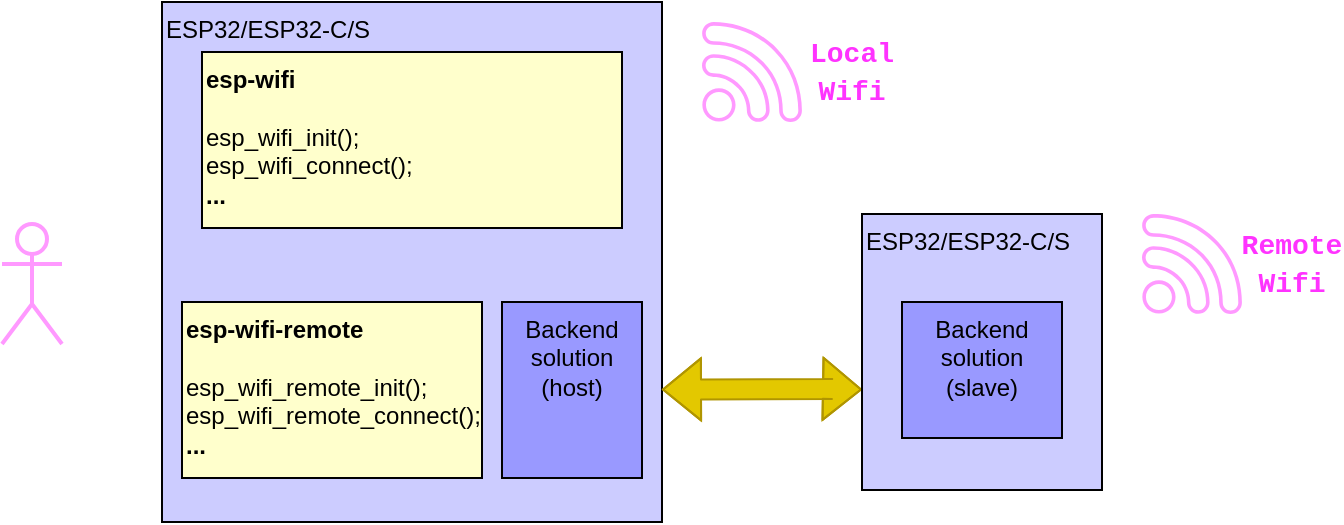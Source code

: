 <mxfile>
    <diagram id="7W33uEh9ZzW-GppHaLwA" name="Page-1">
        <mxGraphModel dx="1086" dy="664" grid="1" gridSize="10" guides="1" tooltips="1" connect="1" arrows="1" fold="1" page="1" pageScale="1" pageWidth="850" pageHeight="1100" math="0" shadow="0">
            <root>
                <mxCell id="0"/>
                <mxCell id="1" parent="0"/>
                <mxCell id="47" value="ESP32/ESP32-C/S" style="rounded=0;whiteSpace=wrap;html=1;align=left;verticalAlign=top;fillColor=#CCCCFF;fontColor=#000000;" parent="1" vertex="1">
                    <mxGeometry x="100" y="443" width="250" height="260" as="geometry"/>
                </mxCell>
                <mxCell id="48" value="&lt;font style=&quot;font-size: 12px;&quot;&gt;&lt;b&gt;esp-wifi&lt;/b&gt;&lt;br&gt;&lt;br&gt;esp_wifi_init();&lt;br&gt;esp_wifi_connect();&lt;br&gt;&lt;b&gt;...&lt;/b&gt;&lt;br&gt;&lt;/font&gt;" style="rounded=0;whiteSpace=wrap;html=1;fillColor=#FFFFCC;fontColor=#000000;align=left;verticalAlign=top;" parent="1" vertex="1">
                    <mxGeometry x="120" y="468" width="210" height="88" as="geometry"/>
                </mxCell>
                <mxCell id="49" value="" style="sketch=0;pointerEvents=1;shadow=0;dashed=0;html=1;strokeColor=none;fillColor=#FF99FF;aspect=fixed;labelPosition=center;verticalLabelPosition=bottom;verticalAlign=top;align=center;outlineConnect=0;shape=mxgraph.vvd.wi_fi;strokeWidth=2;" parent="1" vertex="1">
                    <mxGeometry x="370" y="453" width="50" height="50" as="geometry"/>
                </mxCell>
                <mxCell id="50" value="&lt;font style=&quot;font-size: 12px;&quot;&gt;&lt;b&gt;esp-wifi-remote&lt;/b&gt;&lt;br&gt;&lt;br&gt;esp_wifi_remote_init();&lt;br&gt;esp_wifi_remote_connect();&lt;br&gt;&lt;b&gt;...&lt;/b&gt;&lt;br&gt;&lt;/font&gt;" style="rounded=0;whiteSpace=wrap;html=1;fillColor=#FFFFCC;fontColor=#000000;align=left;verticalAlign=top;" parent="1" vertex="1">
                    <mxGeometry x="110" y="593" width="150" height="88" as="geometry"/>
                </mxCell>
                <mxCell id="51" value="Backend solution&lt;br&gt;(host)" style="rounded=0;whiteSpace=wrap;html=1;align=center;verticalAlign=top;fillColor=#9999FF;fontColor=#000000;" parent="1" vertex="1">
                    <mxGeometry x="270" y="593" width="70" height="88" as="geometry"/>
                </mxCell>
                <mxCell id="52" value="&lt;br&gt;" style="shape=flexArrow;endArrow=classic;startArrow=classic;html=1;fillColor=#e3c800;strokeColor=#B09500;fontSize=14;" parent="1" edge="1">
                    <mxGeometry width="100" height="100" relative="1" as="geometry">
                        <mxPoint x="350" y="636.75" as="sourcePoint"/>
                        <mxPoint x="450" y="636.75" as="targetPoint"/>
                        <mxPoint as="offset"/>
                        <Array as="points">
                            <mxPoint x="435" y="636.5"/>
                        </Array>
                    </mxGeometry>
                </mxCell>
                <mxCell id="53" value="ESP32/ESP32-C/S" style="rounded=0;whiteSpace=wrap;html=1;align=left;verticalAlign=top;fillColor=#CCCCFF;fontColor=#000000;" parent="1" vertex="1">
                    <mxGeometry x="450" y="549" width="120" height="138" as="geometry"/>
                </mxCell>
                <mxCell id="54" value="" style="sketch=0;pointerEvents=1;shadow=0;dashed=0;html=1;strokeColor=none;fillColor=#FF99FF;aspect=fixed;labelPosition=center;verticalLabelPosition=bottom;verticalAlign=top;align=center;outlineConnect=0;shape=mxgraph.vvd.wi_fi;strokeWidth=2;" parent="1" vertex="1">
                    <mxGeometry x="590" y="549" width="50" height="50" as="geometry"/>
                </mxCell>
                <mxCell id="55" value="Backend solution&lt;br&gt;(slave)" style="rounded=0;whiteSpace=wrap;html=1;align=center;verticalAlign=top;fillColor=#9999FF;fontColor=#000000;" parent="1" vertex="1">
                    <mxGeometry x="470" y="593" width="80" height="68" as="geometry"/>
                </mxCell>
                <mxCell id="66" value="" style="shape=umlActor;verticalLabelPosition=bottom;verticalAlign=top;html=1;outlineConnect=0;fontSize=12;fontColor=#000000;fillColor=none;strokeWidth=2;strokeColor=#FF99FF;" parent="1" vertex="1">
                    <mxGeometry x="20" y="554" width="30" height="60" as="geometry"/>
                </mxCell>
                <mxCell id="71" value="&lt;div style=&quot;font-family: Consolas, &amp;quot;Courier New&amp;quot;, monospace; font-size: 14px; line-height: 19px;&quot;&gt;&lt;font color=&quot;#ff33ff&quot;&gt;&lt;b&gt;Remote&lt;/b&gt;&lt;/font&gt;&lt;/div&gt;&lt;div style=&quot;font-family: Consolas, &amp;quot;Courier New&amp;quot;, monospace; font-size: 14px; line-height: 19px;&quot;&gt;&lt;font color=&quot;#ff33ff&quot;&gt;&lt;b&gt;Wifi&lt;/b&gt;&lt;/font&gt;&lt;/div&gt;" style="text;html=1;strokeColor=none;fillColor=none;align=center;verticalAlign=middle;whiteSpace=wrap;rounded=0;strokeWidth=2;fontSize=12;fontColor=#000000;" parent="1" vertex="1">
                    <mxGeometry x="640" y="551.5" width="50" height="45" as="geometry"/>
                </mxCell>
                <mxCell id="72" value="&lt;div style=&quot;font-family: Consolas, &amp;quot;Courier New&amp;quot;, monospace; font-size: 14px; line-height: 19px;&quot;&gt;&lt;font color=&quot;#ff33ff&quot;&gt;&lt;b&gt;Local&lt;/b&gt;&lt;/font&gt;&lt;/div&gt;&lt;div style=&quot;font-family: Consolas, &amp;quot;Courier New&amp;quot;, monospace; font-size: 14px; line-height: 19px;&quot;&gt;&lt;font color=&quot;#ff33ff&quot;&gt;&lt;b&gt;Wifi&lt;/b&gt;&lt;/font&gt;&lt;/div&gt;" style="text;html=1;strokeColor=none;fillColor=none;align=center;verticalAlign=middle;whiteSpace=wrap;rounded=0;strokeWidth=2;fontSize=12;fontColor=#000000;" parent="1" vertex="1">
                    <mxGeometry x="420" y="455.5" width="50" height="45" as="geometry"/>
                </mxCell>
            </root>
        </mxGraphModel>
    </diagram>
</mxfile>
